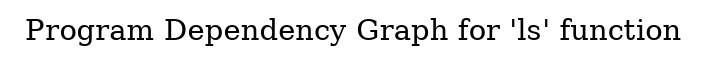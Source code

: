 digraph "Program Dependency Graph for 'ls' function" {
	label="Program Dependency Graph for 'ls' function";

}
